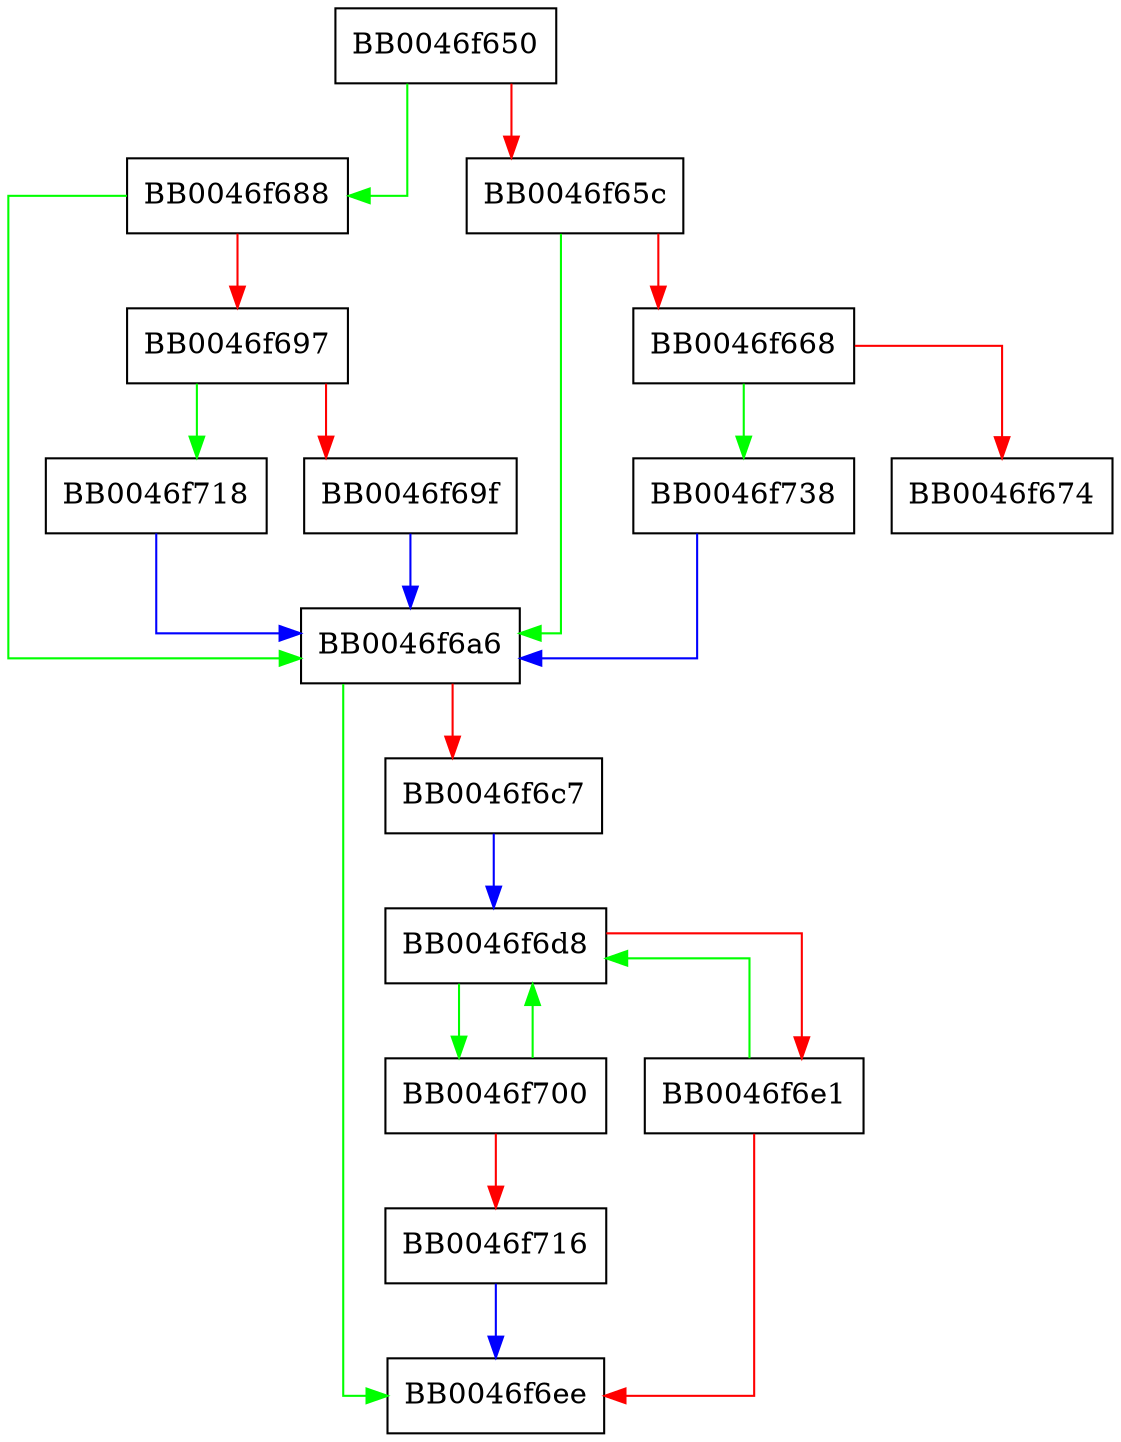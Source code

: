 digraph print_format_error {
  node [shape="box"];
  graph [splines=ortho];
  BB0046f650 -> BB0046f688 [color="green"];
  BB0046f650 -> BB0046f65c [color="red"];
  BB0046f65c -> BB0046f6a6 [color="green"];
  BB0046f65c -> BB0046f668 [color="red"];
  BB0046f668 -> BB0046f738 [color="green"];
  BB0046f668 -> BB0046f674 [color="red"];
  BB0046f688 -> BB0046f6a6 [color="green"];
  BB0046f688 -> BB0046f697 [color="red"];
  BB0046f697 -> BB0046f718 [color="green"];
  BB0046f697 -> BB0046f69f [color="red"];
  BB0046f69f -> BB0046f6a6 [color="blue"];
  BB0046f6a6 -> BB0046f6ee [color="green"];
  BB0046f6a6 -> BB0046f6c7 [color="red"];
  BB0046f6c7 -> BB0046f6d8 [color="blue"];
  BB0046f6d8 -> BB0046f700 [color="green"];
  BB0046f6d8 -> BB0046f6e1 [color="red"];
  BB0046f6e1 -> BB0046f6d8 [color="green"];
  BB0046f6e1 -> BB0046f6ee [color="red"];
  BB0046f700 -> BB0046f6d8 [color="green"];
  BB0046f700 -> BB0046f716 [color="red"];
  BB0046f716 -> BB0046f6ee [color="blue"];
  BB0046f718 -> BB0046f6a6 [color="blue"];
  BB0046f738 -> BB0046f6a6 [color="blue"];
}